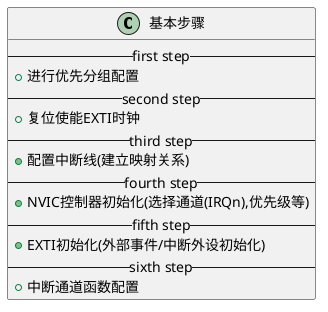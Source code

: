@startuml 基本步骤
class 基本步骤{
    --first step--
    + 进行优先分组配置
    --second step--
    + 复位使能EXTI时钟
    --third step--
    + 配置中断线(建立映射关系)
    --fourth step--
    + NVIC控制器初始化(选择通道(IRQn),优先级等)
    --fifth step--
    + EXTI初始化(外部事件/中断外设初始化)
    --sixth step--
    + 中断通道函数配置
}

@enduml